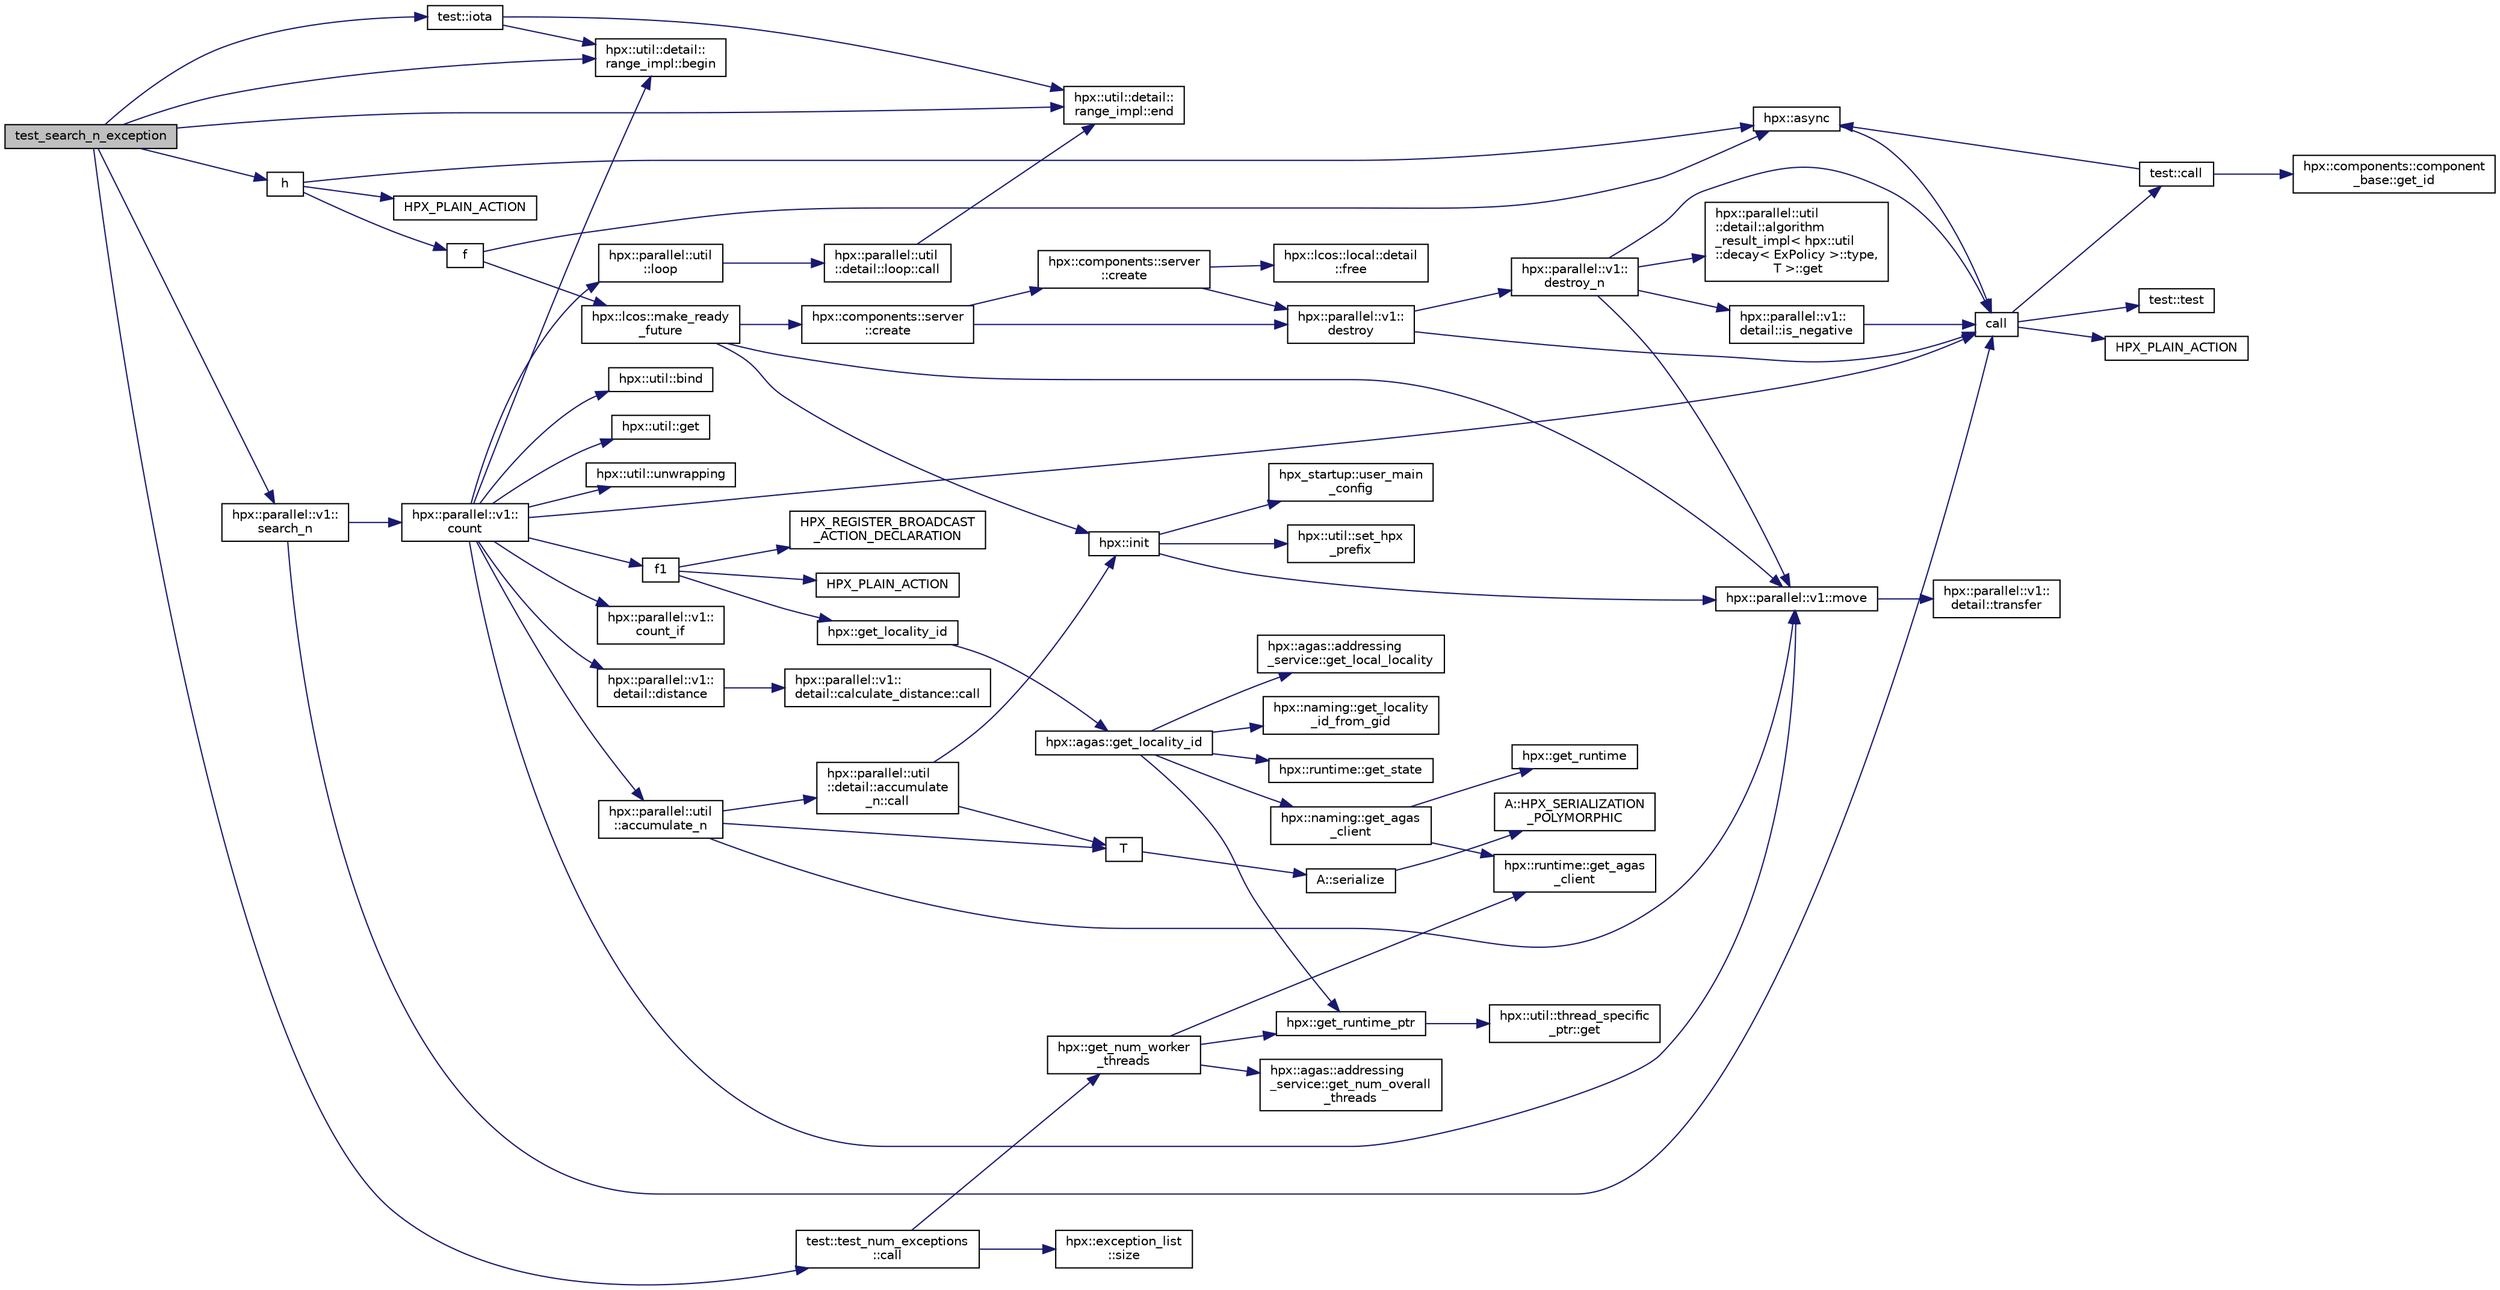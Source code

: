digraph "test_search_n_exception"
{
  edge [fontname="Helvetica",fontsize="10",labelfontname="Helvetica",labelfontsize="10"];
  node [fontname="Helvetica",fontsize="10",shape=record];
  rankdir="LR";
  Node1161 [label="test_search_n_exception",height=0.2,width=0.4,color="black", fillcolor="grey75", style="filled", fontcolor="black"];
  Node1161 -> Node1162 [color="midnightblue",fontsize="10",style="solid",fontname="Helvetica"];
  Node1162 [label="test::iota",height=0.2,width=0.4,color="black", fillcolor="white", style="filled",URL="$df/d04/namespacetest.html#abdbbc37e6fb67287495e853a554c493a"];
  Node1162 -> Node1163 [color="midnightblue",fontsize="10",style="solid",fontname="Helvetica"];
  Node1163 [label="hpx::util::detail::\lrange_impl::begin",height=0.2,width=0.4,color="black", fillcolor="white", style="filled",URL="$d4/d4a/namespacehpx_1_1util_1_1detail_1_1range__impl.html#a31e165df2b865cdd961f35ce938db41a"];
  Node1162 -> Node1164 [color="midnightblue",fontsize="10",style="solid",fontname="Helvetica"];
  Node1164 [label="hpx::util::detail::\lrange_impl::end",height=0.2,width=0.4,color="black", fillcolor="white", style="filled",URL="$d4/d4a/namespacehpx_1_1util_1_1detail_1_1range__impl.html#afb2ea48b0902f52ee4d8b764807b4316"];
  Node1161 -> Node1163 [color="midnightblue",fontsize="10",style="solid",fontname="Helvetica"];
  Node1161 -> Node1164 [color="midnightblue",fontsize="10",style="solid",fontname="Helvetica"];
  Node1161 -> Node1165 [color="midnightblue",fontsize="10",style="solid",fontname="Helvetica"];
  Node1165 [label="h",height=0.2,width=0.4,color="black", fillcolor="white", style="filled",URL="$d4/d13/async__unwrap__1037_8cpp.html#a68bf2774bfb21af6d8c70eaf70834b03"];
  Node1165 -> Node1166 [color="midnightblue",fontsize="10",style="solid",fontname="Helvetica"];
  Node1166 [label="hpx::async",height=0.2,width=0.4,color="black", fillcolor="white", style="filled",URL="$d8/d83/namespacehpx.html#acb7d8e37b73b823956ce144f9a57eaa4"];
  Node1166 -> Node1167 [color="midnightblue",fontsize="10",style="solid",fontname="Helvetica"];
  Node1167 [label="call",height=0.2,width=0.4,color="black", fillcolor="white", style="filled",URL="$d2/d67/promise__1620_8cpp.html#a58357f0b82bc761e1d0b9091ed563a70"];
  Node1167 -> Node1168 [color="midnightblue",fontsize="10",style="solid",fontname="Helvetica"];
  Node1168 [label="test::test",height=0.2,width=0.4,color="black", fillcolor="white", style="filled",URL="$d8/d89/structtest.html#ab42d5ece712d716b04cb3f686f297a26"];
  Node1167 -> Node1169 [color="midnightblue",fontsize="10",style="solid",fontname="Helvetica"];
  Node1169 [label="HPX_PLAIN_ACTION",height=0.2,width=0.4,color="black", fillcolor="white", style="filled",URL="$d2/d67/promise__1620_8cpp.html#ab96aab827a4b1fcaf66cfe0ba83fef23"];
  Node1167 -> Node1170 [color="midnightblue",fontsize="10",style="solid",fontname="Helvetica"];
  Node1170 [label="test::call",height=0.2,width=0.4,color="black", fillcolor="white", style="filled",URL="$d8/d89/structtest.html#aeb29e7ed6518b9426ccf1344c52620ae"];
  Node1170 -> Node1166 [color="midnightblue",fontsize="10",style="solid",fontname="Helvetica"];
  Node1170 -> Node1171 [color="midnightblue",fontsize="10",style="solid",fontname="Helvetica"];
  Node1171 [label="hpx::components::component\l_base::get_id",height=0.2,width=0.4,color="black", fillcolor="white", style="filled",URL="$d2/de6/classhpx_1_1components_1_1component__base.html#a4c8fd93514039bdf01c48d66d82b19cd"];
  Node1165 -> Node1172 [color="midnightblue",fontsize="10",style="solid",fontname="Helvetica"];
  Node1172 [label="f",height=0.2,width=0.4,color="black", fillcolor="white", style="filled",URL="$d4/d13/async__unwrap__1037_8cpp.html#a02a6b0b4f77af9f69a841dc8262b0cd0"];
  Node1172 -> Node1166 [color="midnightblue",fontsize="10",style="solid",fontname="Helvetica"];
  Node1172 -> Node1173 [color="midnightblue",fontsize="10",style="solid",fontname="Helvetica"];
  Node1173 [label="hpx::lcos::make_ready\l_future",height=0.2,width=0.4,color="black", fillcolor="white", style="filled",URL="$d2/dc9/namespacehpx_1_1lcos.html#a42997564ddfde91d475b8a2cea8f53e4"];
  Node1173 -> Node1174 [color="midnightblue",fontsize="10",style="solid",fontname="Helvetica"];
  Node1174 [label="hpx::init",height=0.2,width=0.4,color="black", fillcolor="white", style="filled",URL="$d8/d83/namespacehpx.html#a3c694ea960b47c56b33351ba16e3d76b",tooltip="Main entry point for launching the HPX runtime system. "];
  Node1174 -> Node1175 [color="midnightblue",fontsize="10",style="solid",fontname="Helvetica"];
  Node1175 [label="hpx::util::set_hpx\l_prefix",height=0.2,width=0.4,color="black", fillcolor="white", style="filled",URL="$df/dad/namespacehpx_1_1util.html#ae40a23c1ba0a48d9304dcf717a95793e"];
  Node1174 -> Node1176 [color="midnightblue",fontsize="10",style="solid",fontname="Helvetica"];
  Node1176 [label="hpx_startup::user_main\l_config",height=0.2,width=0.4,color="black", fillcolor="white", style="filled",URL="$d3/dd2/namespacehpx__startup.html#aaac571d88bd3912a4225a23eb3261637"];
  Node1174 -> Node1177 [color="midnightblue",fontsize="10",style="solid",fontname="Helvetica"];
  Node1177 [label="hpx::parallel::v1::move",height=0.2,width=0.4,color="black", fillcolor="white", style="filled",URL="$db/db9/namespacehpx_1_1parallel_1_1v1.html#aa7c4ede081ce786c9d1eb1adff495cfc"];
  Node1177 -> Node1178 [color="midnightblue",fontsize="10",style="solid",fontname="Helvetica"];
  Node1178 [label="hpx::parallel::v1::\ldetail::transfer",height=0.2,width=0.4,color="black", fillcolor="white", style="filled",URL="$d2/ddd/namespacehpx_1_1parallel_1_1v1_1_1detail.html#ab1b56a05e1885ca7cc7ffa1804dd2f3c"];
  Node1173 -> Node1179 [color="midnightblue",fontsize="10",style="solid",fontname="Helvetica"];
  Node1179 [label="hpx::components::server\l::create",height=0.2,width=0.4,color="black", fillcolor="white", style="filled",URL="$d2/da2/namespacehpx_1_1components_1_1server.html#ac776c89f3d68ceb910e8cee9fa937ab4",tooltip="Create arrays of components using their default constructor. "];
  Node1179 -> Node1180 [color="midnightblue",fontsize="10",style="solid",fontname="Helvetica"];
  Node1180 [label="hpx::components::server\l::create",height=0.2,width=0.4,color="black", fillcolor="white", style="filled",URL="$d2/da2/namespacehpx_1_1components_1_1server.html#a77d26de181c97b444565e230577981bd"];
  Node1180 -> Node1181 [color="midnightblue",fontsize="10",style="solid",fontname="Helvetica"];
  Node1181 [label="hpx::lcos::local::detail\l::free",height=0.2,width=0.4,color="black", fillcolor="white", style="filled",URL="$d4/dcb/namespacehpx_1_1lcos_1_1local_1_1detail.html#a55a940f019734e9bb045dc123cd80e48"];
  Node1180 -> Node1182 [color="midnightblue",fontsize="10",style="solid",fontname="Helvetica"];
  Node1182 [label="hpx::parallel::v1::\ldestroy",height=0.2,width=0.4,color="black", fillcolor="white", style="filled",URL="$db/db9/namespacehpx_1_1parallel_1_1v1.html#acf303558375048e8a7cc9a2c2e09477f"];
  Node1182 -> Node1167 [color="midnightblue",fontsize="10",style="solid",fontname="Helvetica"];
  Node1182 -> Node1183 [color="midnightblue",fontsize="10",style="solid",fontname="Helvetica"];
  Node1183 [label="hpx::parallel::v1::\ldestroy_n",height=0.2,width=0.4,color="black", fillcolor="white", style="filled",URL="$db/db9/namespacehpx_1_1parallel_1_1v1.html#a71d0691132a300690163f5636bcd5bd3"];
  Node1183 -> Node1184 [color="midnightblue",fontsize="10",style="solid",fontname="Helvetica"];
  Node1184 [label="hpx::parallel::v1::\ldetail::is_negative",height=0.2,width=0.4,color="black", fillcolor="white", style="filled",URL="$d2/ddd/namespacehpx_1_1parallel_1_1v1_1_1detail.html#adf2e40fc4b20ad0fd442ee3118a4d527"];
  Node1184 -> Node1167 [color="midnightblue",fontsize="10",style="solid",fontname="Helvetica"];
  Node1183 -> Node1185 [color="midnightblue",fontsize="10",style="solid",fontname="Helvetica"];
  Node1185 [label="hpx::parallel::util\l::detail::algorithm\l_result_impl\< hpx::util\l::decay\< ExPolicy \>::type,\l T \>::get",height=0.2,width=0.4,color="black", fillcolor="white", style="filled",URL="$d2/d42/structhpx_1_1parallel_1_1util_1_1detail_1_1algorithm__result__impl.html#ab5b051e8ec74eff5e0e62fd63f5d377e"];
  Node1183 -> Node1177 [color="midnightblue",fontsize="10",style="solid",fontname="Helvetica"];
  Node1183 -> Node1167 [color="midnightblue",fontsize="10",style="solid",fontname="Helvetica"];
  Node1179 -> Node1182 [color="midnightblue",fontsize="10",style="solid",fontname="Helvetica"];
  Node1173 -> Node1177 [color="midnightblue",fontsize="10",style="solid",fontname="Helvetica"];
  Node1165 -> Node1186 [color="midnightblue",fontsize="10",style="solid",fontname="Helvetica"];
  Node1186 [label="HPX_PLAIN_ACTION",height=0.2,width=0.4,color="black", fillcolor="white", style="filled",URL="$d4/d13/async__unwrap__1037_8cpp.html#ab5991a65409f0229f564e4935bd7b979"];
  Node1161 -> Node1187 [color="midnightblue",fontsize="10",style="solid",fontname="Helvetica"];
  Node1187 [label="hpx::parallel::v1::\lsearch_n",height=0.2,width=0.4,color="black", fillcolor="white", style="filled",URL="$db/db9/namespacehpx_1_1parallel_1_1v1.html#a76f1677de623ee3bc79ae00e111ef70e"];
  Node1187 -> Node1167 [color="midnightblue",fontsize="10",style="solid",fontname="Helvetica"];
  Node1187 -> Node1188 [color="midnightblue",fontsize="10",style="solid",fontname="Helvetica"];
  Node1188 [label="hpx::parallel::v1::\lcount",height=0.2,width=0.4,color="black", fillcolor="white", style="filled",URL="$db/db9/namespacehpx_1_1parallel_1_1v1.html#a19d058114a2bd44801aab4176b188e23"];
  Node1188 -> Node1189 [color="midnightblue",fontsize="10",style="solid",fontname="Helvetica"];
  Node1189 [label="hpx::parallel::v1::\lcount_if",height=0.2,width=0.4,color="black", fillcolor="white", style="filled",URL="$db/db9/namespacehpx_1_1parallel_1_1v1.html#ad836ff017ec208c2d6388a9b47b05ce0"];
  Node1188 -> Node1190 [color="midnightblue",fontsize="10",style="solid",fontname="Helvetica"];
  Node1190 [label="f1",height=0.2,width=0.4,color="black", fillcolor="white", style="filled",URL="$d8/d8b/broadcast_8cpp.html#a1751fbd41f2529b84514a9dbd767959a"];
  Node1190 -> Node1191 [color="midnightblue",fontsize="10",style="solid",fontname="Helvetica"];
  Node1191 [label="hpx::get_locality_id",height=0.2,width=0.4,color="black", fillcolor="white", style="filled",URL="$d8/d83/namespacehpx.html#a158d7c54a657bb364c1704033010697b",tooltip="Return the number of the locality this function is being called from. "];
  Node1191 -> Node1192 [color="midnightblue",fontsize="10",style="solid",fontname="Helvetica"];
  Node1192 [label="hpx::agas::get_locality_id",height=0.2,width=0.4,color="black", fillcolor="white", style="filled",URL="$dc/d54/namespacehpx_1_1agas.html#a491cc2ddecdf0f1a9129900caa6a4d3e"];
  Node1192 -> Node1193 [color="midnightblue",fontsize="10",style="solid",fontname="Helvetica"];
  Node1193 [label="hpx::get_runtime_ptr",height=0.2,width=0.4,color="black", fillcolor="white", style="filled",URL="$d8/d83/namespacehpx.html#af29daf2bb3e01b4d6495a1742b6cce64"];
  Node1193 -> Node1194 [color="midnightblue",fontsize="10",style="solid",fontname="Helvetica"];
  Node1194 [label="hpx::util::thread_specific\l_ptr::get",height=0.2,width=0.4,color="black", fillcolor="white", style="filled",URL="$d4/d4c/structhpx_1_1util_1_1thread__specific__ptr.html#a3b27d8520710478aa41d1f74206bdba9"];
  Node1192 -> Node1195 [color="midnightblue",fontsize="10",style="solid",fontname="Helvetica"];
  Node1195 [label="hpx::runtime::get_state",height=0.2,width=0.4,color="black", fillcolor="white", style="filled",URL="$d0/d7b/classhpx_1_1runtime.html#ab405f80e060dac95d624520f38b0524c"];
  Node1192 -> Node1196 [color="midnightblue",fontsize="10",style="solid",fontname="Helvetica"];
  Node1196 [label="hpx::naming::get_agas\l_client",height=0.2,width=0.4,color="black", fillcolor="white", style="filled",URL="$d4/dc9/namespacehpx_1_1naming.html#a0408fffd5d34b620712a801b0ae3b032"];
  Node1196 -> Node1197 [color="midnightblue",fontsize="10",style="solid",fontname="Helvetica"];
  Node1197 [label="hpx::get_runtime",height=0.2,width=0.4,color="black", fillcolor="white", style="filled",URL="$d8/d83/namespacehpx.html#aef902cc6c7dd3b9fbadf34d1e850a070"];
  Node1196 -> Node1198 [color="midnightblue",fontsize="10",style="solid",fontname="Helvetica"];
  Node1198 [label="hpx::runtime::get_agas\l_client",height=0.2,width=0.4,color="black", fillcolor="white", style="filled",URL="$d0/d7b/classhpx_1_1runtime.html#aeb5dddd30d6b9861669af8ad44d1a96a"];
  Node1192 -> Node1199 [color="midnightblue",fontsize="10",style="solid",fontname="Helvetica"];
  Node1199 [label="hpx::agas::addressing\l_service::get_local_locality",height=0.2,width=0.4,color="black", fillcolor="white", style="filled",URL="$db/d58/structhpx_1_1agas_1_1addressing__service.html#ab52c19a37c2a7a006c6c15f90ad0539c"];
  Node1192 -> Node1200 [color="midnightblue",fontsize="10",style="solid",fontname="Helvetica"];
  Node1200 [label="hpx::naming::get_locality\l_id_from_gid",height=0.2,width=0.4,color="black", fillcolor="white", style="filled",URL="$d4/dc9/namespacehpx_1_1naming.html#a7fd43037784560bd04fda9b49e33529f"];
  Node1190 -> Node1201 [color="midnightblue",fontsize="10",style="solid",fontname="Helvetica"];
  Node1201 [label="HPX_PLAIN_ACTION",height=0.2,width=0.4,color="black", fillcolor="white", style="filled",URL="$d8/d8b/broadcast_8cpp.html#a19685a0394ce6a99351f7a679f6eeefc"];
  Node1190 -> Node1202 [color="midnightblue",fontsize="10",style="solid",fontname="Helvetica"];
  Node1202 [label="HPX_REGISTER_BROADCAST\l_ACTION_DECLARATION",height=0.2,width=0.4,color="black", fillcolor="white", style="filled",URL="$d7/d38/addressing__service_8cpp.html#a573d764d9cb34eec46a4bdffcf07875f"];
  Node1188 -> Node1203 [color="midnightblue",fontsize="10",style="solid",fontname="Helvetica"];
  Node1203 [label="hpx::parallel::util\l::loop",height=0.2,width=0.4,color="black", fillcolor="white", style="filled",URL="$df/dc6/namespacehpx_1_1parallel_1_1util.html#a3f434e00f42929aac85debb8c5782213"];
  Node1203 -> Node1204 [color="midnightblue",fontsize="10",style="solid",fontname="Helvetica"];
  Node1204 [label="hpx::parallel::util\l::detail::loop::call",height=0.2,width=0.4,color="black", fillcolor="white", style="filled",URL="$da/d06/structhpx_1_1parallel_1_1util_1_1detail_1_1loop.html#a5c5e8dbda782f09cdb7bc2509e3bf09e"];
  Node1204 -> Node1164 [color="midnightblue",fontsize="10",style="solid",fontname="Helvetica"];
  Node1188 -> Node1205 [color="midnightblue",fontsize="10",style="solid",fontname="Helvetica"];
  Node1205 [label="hpx::util::bind",height=0.2,width=0.4,color="black", fillcolor="white", style="filled",URL="$df/dad/namespacehpx_1_1util.html#ad844caedf82a0173d6909d910c3e48c6"];
  Node1188 -> Node1177 [color="midnightblue",fontsize="10",style="solid",fontname="Helvetica"];
  Node1188 -> Node1206 [color="midnightblue",fontsize="10",style="solid",fontname="Helvetica"];
  Node1206 [label="hpx::util::get",height=0.2,width=0.4,color="black", fillcolor="white", style="filled",URL="$df/dad/namespacehpx_1_1util.html#a5cbd3c41f03f4d4acaedaa4777e3cc02"];
  Node1188 -> Node1167 [color="midnightblue",fontsize="10",style="solid",fontname="Helvetica"];
  Node1188 -> Node1207 [color="midnightblue",fontsize="10",style="solid",fontname="Helvetica"];
  Node1207 [label="hpx::parallel::v1::\ldetail::distance",height=0.2,width=0.4,color="black", fillcolor="white", style="filled",URL="$d2/ddd/namespacehpx_1_1parallel_1_1v1_1_1detail.html#a6bea3c6a5f470cad11f27ee6bab4a33f"];
  Node1207 -> Node1208 [color="midnightblue",fontsize="10",style="solid",fontname="Helvetica"];
  Node1208 [label="hpx::parallel::v1::\ldetail::calculate_distance::call",height=0.2,width=0.4,color="black", fillcolor="white", style="filled",URL="$db/dfa/structhpx_1_1parallel_1_1v1_1_1detail_1_1calculate__distance.html#a950a6627830a7d019ac0e734b0a447bf"];
  Node1188 -> Node1209 [color="midnightblue",fontsize="10",style="solid",fontname="Helvetica"];
  Node1209 [label="hpx::util::unwrapping",height=0.2,width=0.4,color="black", fillcolor="white", style="filled",URL="$df/dad/namespacehpx_1_1util.html#a7529d9ac687684c33403cdd1f9cef8e4"];
  Node1188 -> Node1210 [color="midnightblue",fontsize="10",style="solid",fontname="Helvetica"];
  Node1210 [label="hpx::parallel::util\l::accumulate_n",height=0.2,width=0.4,color="black", fillcolor="white", style="filled",URL="$df/dc6/namespacehpx_1_1parallel_1_1util.html#af19f9a2722f97c2247ea5d0dbb5e2d25"];
  Node1210 -> Node1211 [color="midnightblue",fontsize="10",style="solid",fontname="Helvetica"];
  Node1211 [label="hpx::parallel::util\l::detail::accumulate\l_n::call",height=0.2,width=0.4,color="black", fillcolor="white", style="filled",URL="$d8/d3b/structhpx_1_1parallel_1_1util_1_1detail_1_1accumulate__n.html#a765aceb8ab313fc92f7c4aaf70ccca8f"];
  Node1211 -> Node1174 [color="midnightblue",fontsize="10",style="solid",fontname="Helvetica"];
  Node1211 -> Node1212 [color="midnightblue",fontsize="10",style="solid",fontname="Helvetica"];
  Node1212 [label="T",height=0.2,width=0.4,color="black", fillcolor="white", style="filled",URL="$db/d33/polymorphic__semiintrusive__template_8cpp.html#ad187658f9cb91c1312b39ae7e896f1ea"];
  Node1212 -> Node1213 [color="midnightblue",fontsize="10",style="solid",fontname="Helvetica"];
  Node1213 [label="A::serialize",height=0.2,width=0.4,color="black", fillcolor="white", style="filled",URL="$d7/da0/struct_a.html#a5f5c287cf471e274ed9dda0da1592212"];
  Node1213 -> Node1214 [color="midnightblue",fontsize="10",style="solid",fontname="Helvetica"];
  Node1214 [label="A::HPX_SERIALIZATION\l_POLYMORPHIC",height=0.2,width=0.4,color="black", fillcolor="white", style="filled",URL="$d7/da0/struct_a.html#ada978cc156cebbafddb1f3aa4c01918c"];
  Node1210 -> Node1177 [color="midnightblue",fontsize="10",style="solid",fontname="Helvetica"];
  Node1210 -> Node1212 [color="midnightblue",fontsize="10",style="solid",fontname="Helvetica"];
  Node1188 -> Node1163 [color="midnightblue",fontsize="10",style="solid",fontname="Helvetica"];
  Node1161 -> Node1215 [color="midnightblue",fontsize="10",style="solid",fontname="Helvetica"];
  Node1215 [label="test::test_num_exceptions\l::call",height=0.2,width=0.4,color="black", fillcolor="white", style="filled",URL="$da/ddb/structtest_1_1test__num__exceptions.html#a2c1e3b76f9abd4d358ae0258203b90b7"];
  Node1215 -> Node1216 [color="midnightblue",fontsize="10",style="solid",fontname="Helvetica"];
  Node1216 [label="hpx::exception_list\l::size",height=0.2,width=0.4,color="black", fillcolor="white", style="filled",URL="$d2/def/classhpx_1_1exception__list.html#ae4e3e1b70e8185033656d891749a234e"];
  Node1215 -> Node1217 [color="midnightblue",fontsize="10",style="solid",fontname="Helvetica"];
  Node1217 [label="hpx::get_num_worker\l_threads",height=0.2,width=0.4,color="black", fillcolor="white", style="filled",URL="$d8/d83/namespacehpx.html#ae0cb050327ed37e6863061bd1761409e",tooltip="Return the number of worker OS- threads used to execute HPX threads. "];
  Node1217 -> Node1193 [color="midnightblue",fontsize="10",style="solid",fontname="Helvetica"];
  Node1217 -> Node1198 [color="midnightblue",fontsize="10",style="solid",fontname="Helvetica"];
  Node1217 -> Node1218 [color="midnightblue",fontsize="10",style="solid",fontname="Helvetica"];
  Node1218 [label="hpx::agas::addressing\l_service::get_num_overall\l_threads",height=0.2,width=0.4,color="black", fillcolor="white", style="filled",URL="$db/d58/structhpx_1_1agas_1_1addressing__service.html#a55800470ad2b28e283653df58d59ec49"];
}
